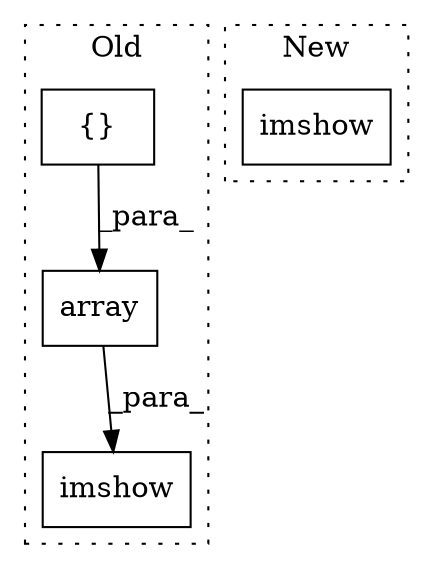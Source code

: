 digraph G {
subgraph cluster0 {
1 [label="array" a="32" s="788,827" l="6,1" shape="box"];
3 [label="{}" a="4" s="803,812" l="1,1" shape="box"];
4 [label="imshow" a="32" s="839,917" l="7,1" shape="box"];
label = "Old";
style="dotted";
}
subgraph cluster1 {
2 [label="imshow" a="32" s="785,816" l="7,1" shape="box"];
label = "New";
style="dotted";
}
1 -> 4 [label="_para_"];
3 -> 1 [label="_para_"];
}